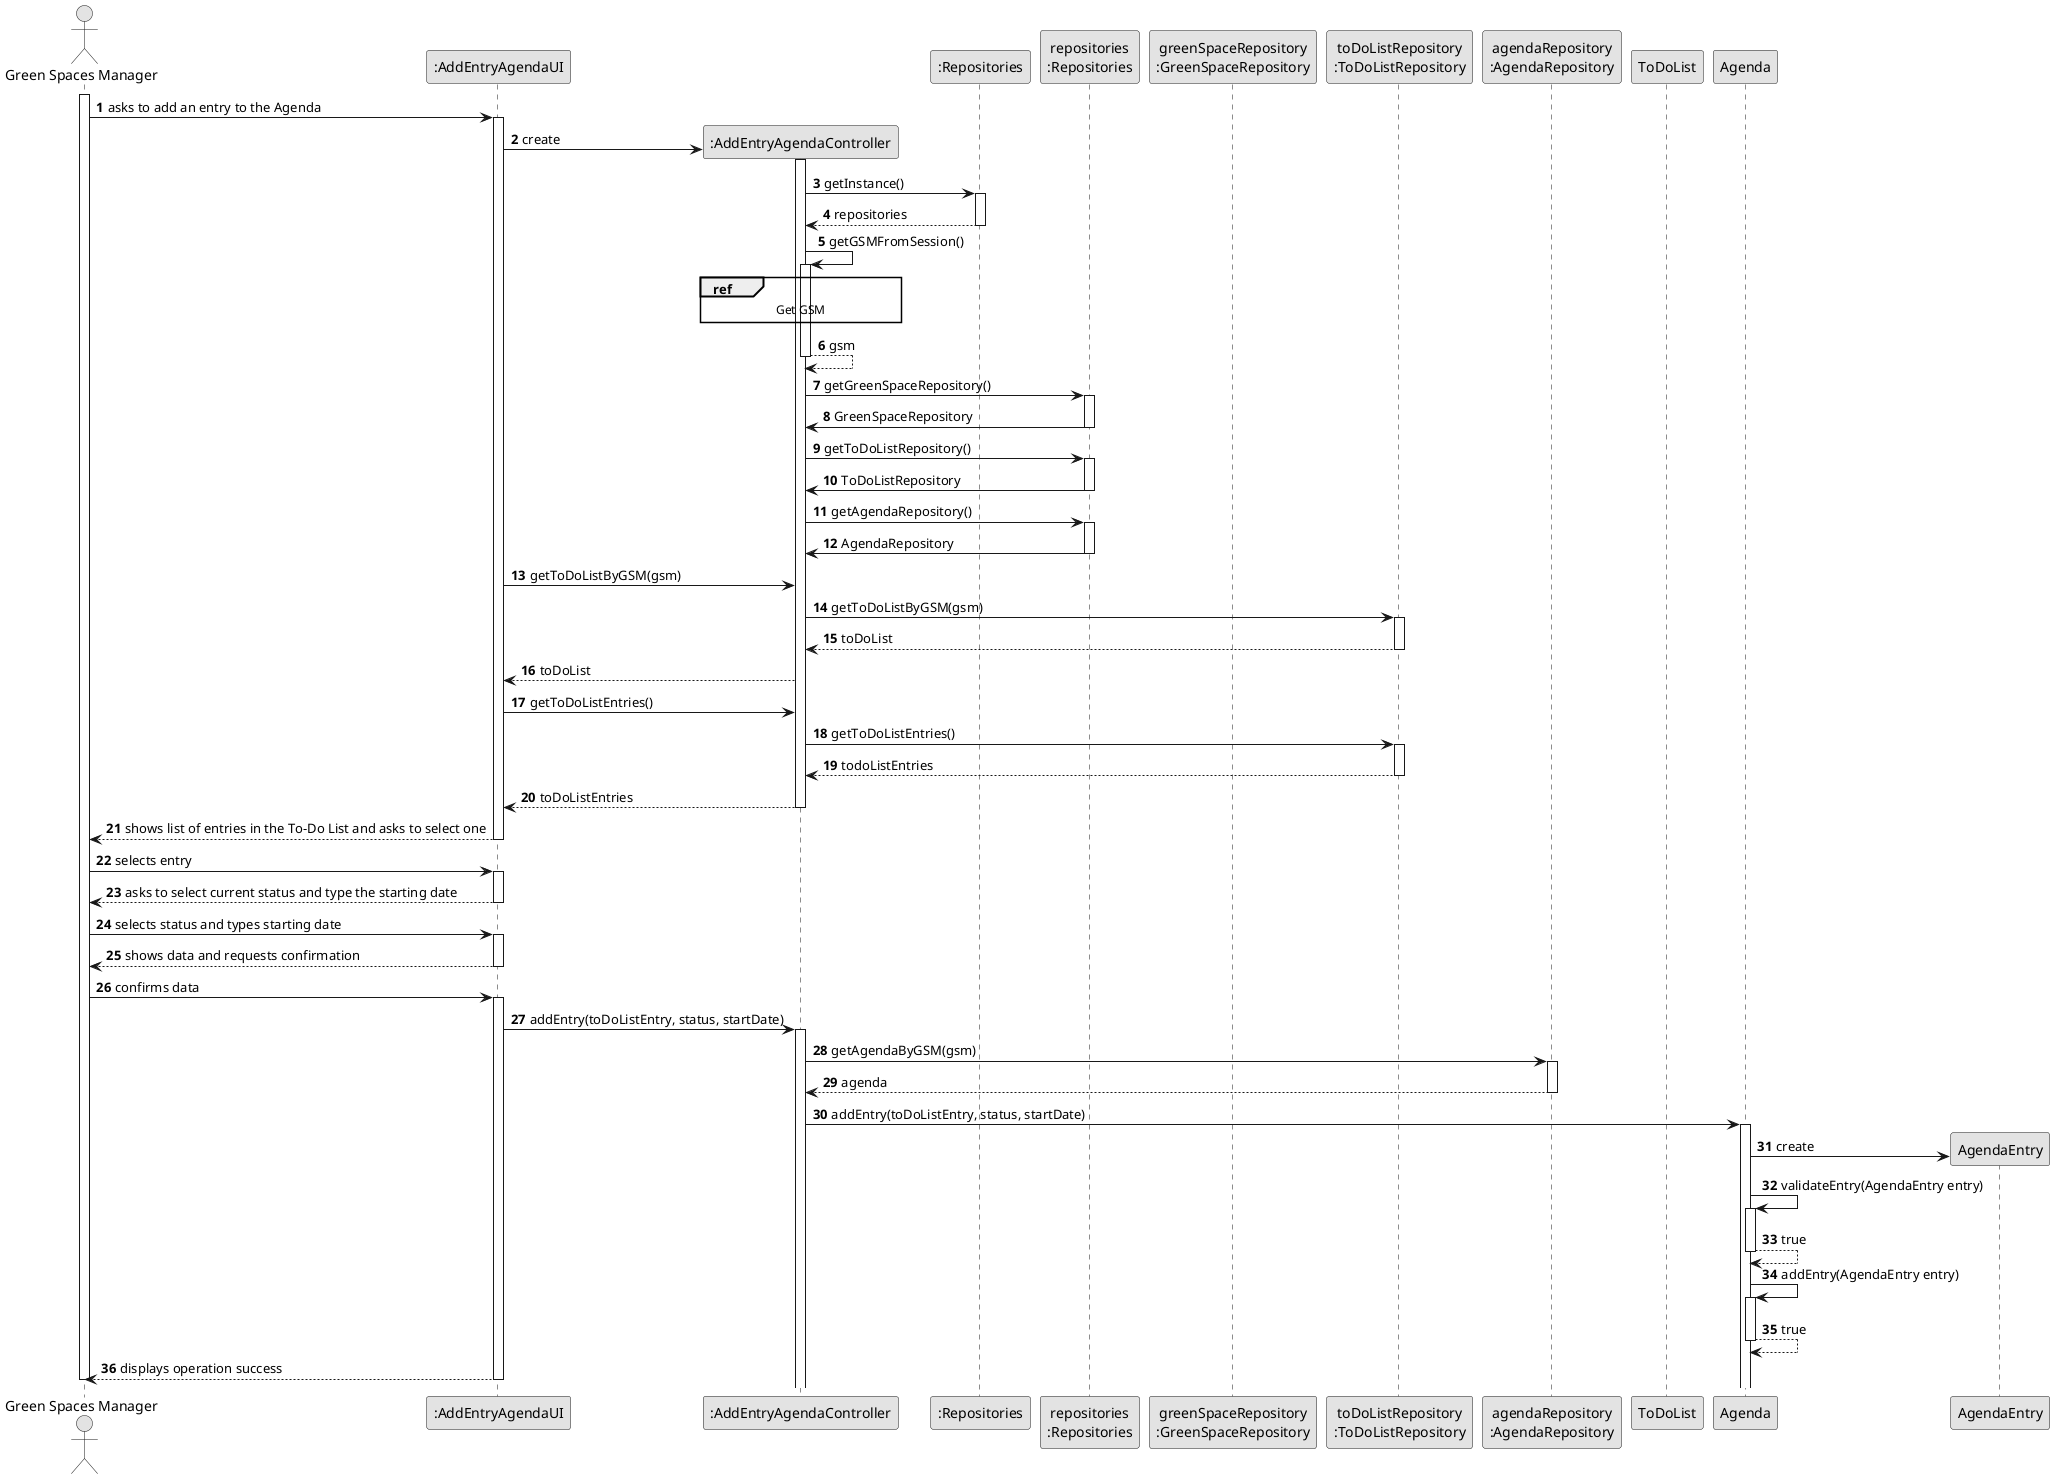 @startuml
skinparam monochrome true
skinparam packageStyle rectangle
skinparam shadowing false

autonumber

'hide footbox
actor "Green Spaces Manager" as ADM
participant ":AddEntryAgendaUI" as UI
participant ":AddEntryAgendaController" as CTRL
participant ":Repositories" as RepositorySingleton
participant "repositories\n:Repositories" as PLAT
participant "greenSpaceRepository\n:GreenSpaceRepository" as GSR
participant "toDoListRepository\n:ToDoListRepository" as TDR
participant "agendaRepository\n:AgendaRepository" as AR
participant "ToDoList" as TDL
participant "Agenda" as AG
participant "AgendaEntry" as ENTRADA

activate ADM

        ADM -> UI : asks to add an entry to the Agenda

        activate UI

'            UI --> ADM : requests data (name)
            'create CTRL
            UI -> CTRL** : create

            activate CTRL

                        CTRL -> RepositorySingleton : getInstance()
                                        activate RepositorySingleton

                                            RepositorySingleton --> CTRL: repositories
                                        deactivate RepositorySingleton

                                         CTRL -> CTRL : getGSMFromSession()
                                         activate CTRL

                                         ref over CTRL
                                         Get GSM
                                         end

                                             CTRL --> CTRL : gsm
                                         deactivate CTRL

                             CTRL -> PLAT : getGreenSpaceRepository()
                                     activate PLAT

                                 PLAT -> CTRL : GreenSpaceRepository
                                 deactivate PLAT

                             CTRL -> PLAT : getToDoListRepository()
                                     activate PLAT

                                 PLAT -> CTRL : ToDoListRepository
                                 deactivate PLAT

                             CTRL -> PLAT : getAgendaRepository()
                                     activate PLAT

                                 PLAT -> CTRL : AgendaRepository
                                 deactivate PLAT

                             UI -> CTRL: getToDoListByGSM(gsm)

                             CTRL -> TDR: getToDoListByGSM(gsm)
                                         activate TDR

                                         TDR --> CTRL: toDoList
                                         deactivate TDR
                             CTRL --> UI : toDoList


                             UI -> CTRL : getToDoListEntries()
                            CTRL -> TDR : getToDoListEntries()
                            activate TDR

                            TDR --> CTRL : todoListEntries
                            deactivate TDR

                            CTRL --> UI : toDoListEntries
                            deactivate CTRL




    UI --> ADM : shows list of entries in the To-Do List and asks to select one
    deactivate UI

    ADM -> UI : selects entry
    activate UI

    UI --> ADM : asks to select current status and type the starting date
    deactivate UI

        ADM -> UI : selects status and types starting date
        activate UI
        
            UI --> ADM : shows data and requests confirmation
            deactivate UI
        
            ADM -> UI : confirms data
            activate UI


        UI -> CTRL : addEntry(toDoListEntry, status, startDate)
        activate CTRL


            CTRL -> AR: getAgendaByGSM(gsm)
            activate AR

            AR --> CTRL: agenda
            deactivate AR

            CTRL -> AG: addEntry(toDoListEntry, status, startDate)
            activate AG

                AG -> ENTRADA**: create

                AG -> AG: validateEntry(AgendaEntry entry)
                activate AG

                AG --> AG: true
                deactivate AG

                AG -> AG: addEntry(AgendaEntry entry)
                                activate AG

                                AG --> AG: true
                                deactivate AG

            UI --> ADM: displays operation success
    deactivate UI


deactivate ADM

@enduml